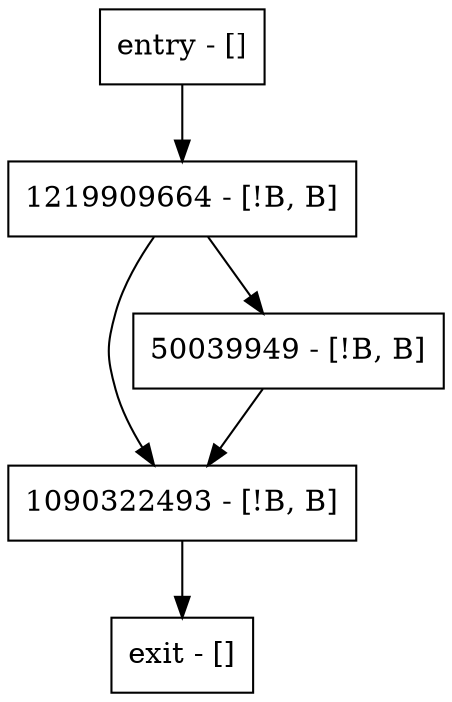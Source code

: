 digraph main {
node [shape=record];
entry [label="entry - []"];
exit [label="exit - []"];
1090322493 [label="1090322493 - [!B, B]"];
1219909664 [label="1219909664 - [!B, B]"];
50039949 [label="50039949 - [!B, B]"];
entry;
exit;
entry -> 1219909664;
1090322493 -> exit;
1219909664 -> 1090322493;
1219909664 -> 50039949;
50039949 -> 1090322493;
}
